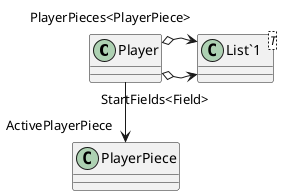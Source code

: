 @startuml
class Player {
}
class "List`1"<T> {
}
Player o-> "StartFields<Field>" "List`1"
Player o-> "PlayerPieces<PlayerPiece>" "List`1"
Player --> "ActivePlayerPiece" PlayerPiece
@enduml
